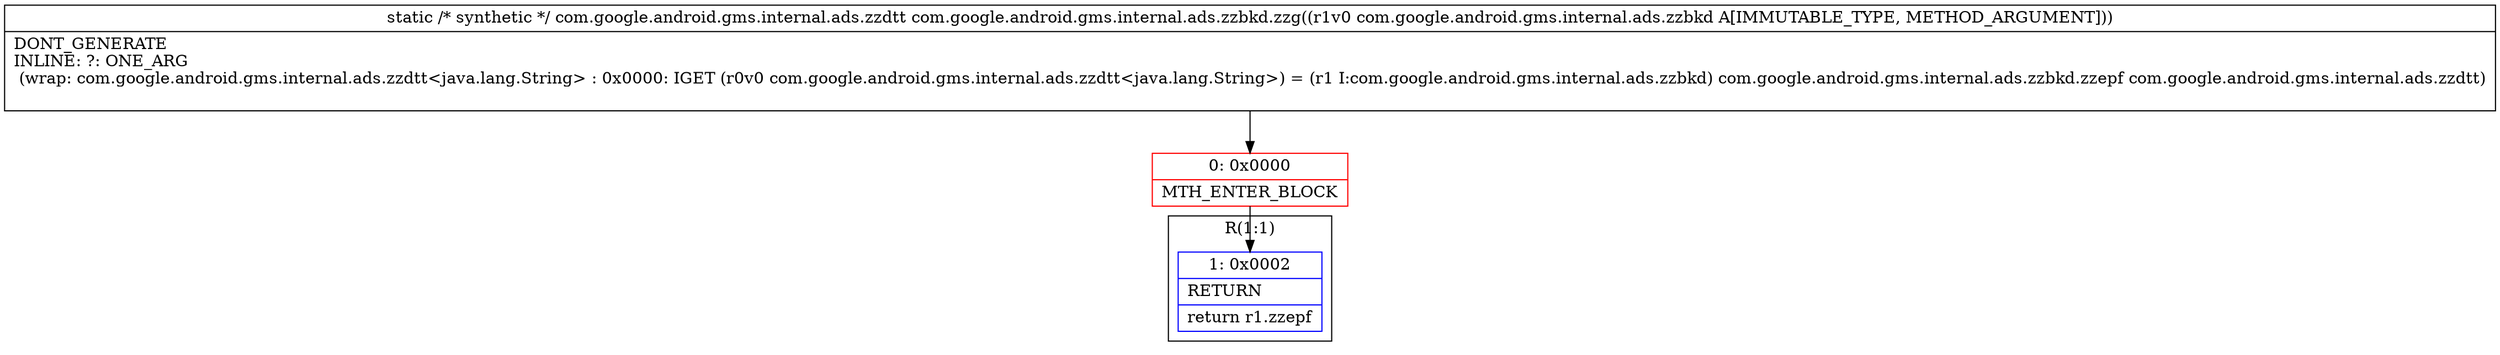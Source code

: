 digraph "CFG forcom.google.android.gms.internal.ads.zzbkd.zzg(Lcom\/google\/android\/gms\/internal\/ads\/zzbkd;)Lcom\/google\/android\/gms\/internal\/ads\/zzdtt;" {
subgraph cluster_Region_533722181 {
label = "R(1:1)";
node [shape=record,color=blue];
Node_1 [shape=record,label="{1\:\ 0x0002|RETURN\l|return r1.zzepf\l}"];
}
Node_0 [shape=record,color=red,label="{0\:\ 0x0000|MTH_ENTER_BLOCK\l}"];
MethodNode[shape=record,label="{static \/* synthetic *\/ com.google.android.gms.internal.ads.zzdtt com.google.android.gms.internal.ads.zzbkd.zzg((r1v0 com.google.android.gms.internal.ads.zzbkd A[IMMUTABLE_TYPE, METHOD_ARGUMENT]))  | DONT_GENERATE\lINLINE: ?: ONE_ARG  \l  (wrap: com.google.android.gms.internal.ads.zzdtt\<java.lang.String\> : 0x0000: IGET  (r0v0 com.google.android.gms.internal.ads.zzdtt\<java.lang.String\>) = (r1 I:com.google.android.gms.internal.ads.zzbkd) com.google.android.gms.internal.ads.zzbkd.zzepf com.google.android.gms.internal.ads.zzdtt)\l\l}"];
MethodNode -> Node_0;
Node_0 -> Node_1;
}

